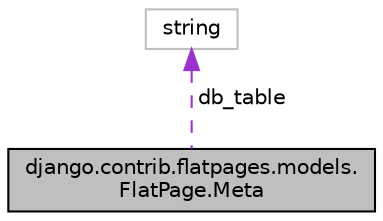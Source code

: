digraph "django.contrib.flatpages.models.FlatPage.Meta"
{
 // LATEX_PDF_SIZE
  edge [fontname="Helvetica",fontsize="10",labelfontname="Helvetica",labelfontsize="10"];
  node [fontname="Helvetica",fontsize="10",shape=record];
  Node1 [label="django.contrib.flatpages.models.\lFlatPage.Meta",height=0.2,width=0.4,color="black", fillcolor="grey75", style="filled", fontcolor="black",tooltip=" "];
  Node2 -> Node1 [dir="back",color="darkorchid3",fontsize="10",style="dashed",label=" db_table" ];
  Node2 [label="string",height=0.2,width=0.4,color="grey75", fillcolor="white", style="filled",tooltip=" "];
}
